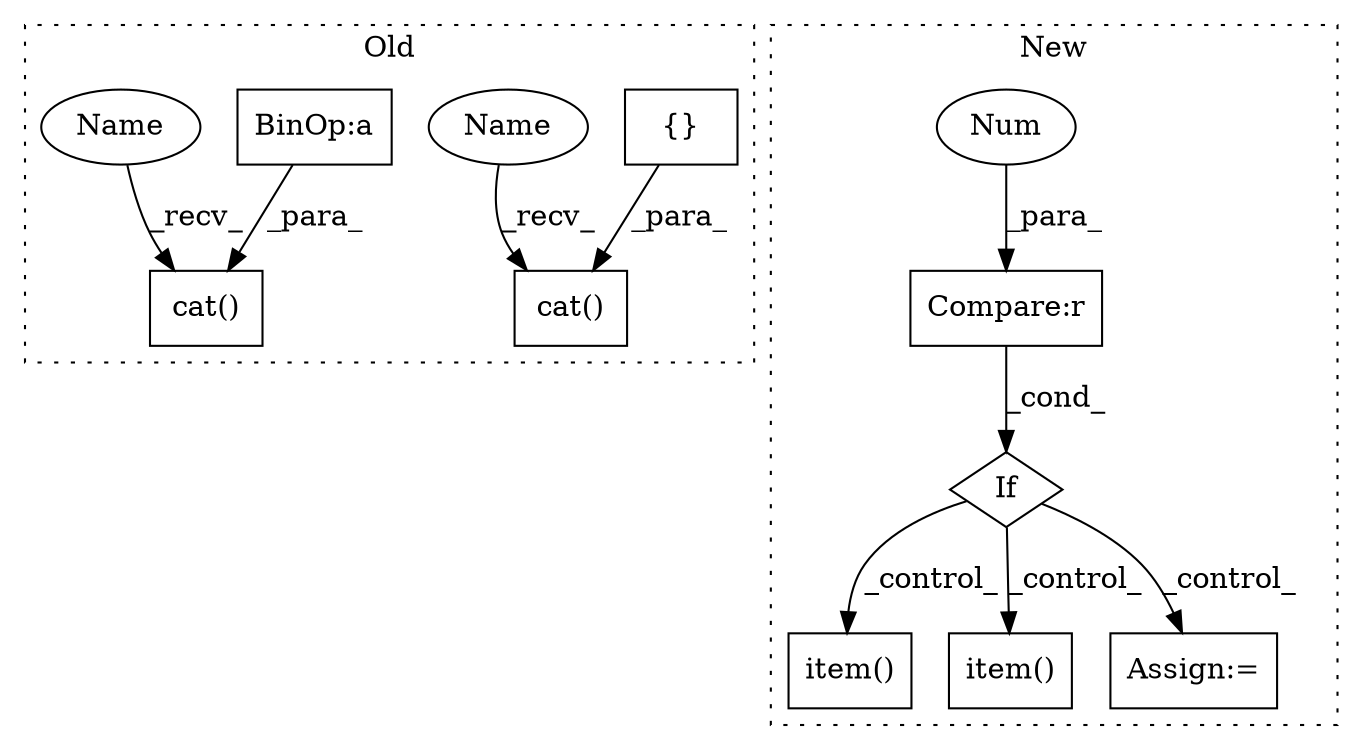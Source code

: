 digraph G {
subgraph cluster0 {
1 [label="cat()" a="75" s="16468,16535" l="19,6" shape="box"];
3 [label="cat()" a="75" s="16818,16885" l="19,6" shape="box"];
5 [label="BinOp:a" a="82" s="16502" l="3" shape="box"];
6 [label="{}" a="59" s="16855,16884" l="1,0" shape="box"];
11 [label="Name" a="87" s="16818" l="5" shape="ellipse"];
12 [label="Name" a="87" s="16468" l="5" shape="ellipse"];
label = "Old";
style="dotted";
}
subgraph cluster1 {
2 [label="item()" a="75" s="17117" l="10" shape="box"];
4 [label="If" a="96" s="16964" l="3" shape="diamond"];
7 [label="item()" a="75" s="17082" l="10" shape="box"];
8 [label="Compare:r" a="40" s="17024" l="6" shape="box"];
9 [label="Num" a="76" s="17029" l="1" shape="ellipse"];
10 [label="Assign:=" a="68" s="17053" l="3" shape="box"];
label = "New";
style="dotted";
}
4 -> 7 [label="_control_"];
4 -> 2 [label="_control_"];
4 -> 10 [label="_control_"];
5 -> 1 [label="_para_"];
6 -> 3 [label="_para_"];
8 -> 4 [label="_cond_"];
9 -> 8 [label="_para_"];
11 -> 3 [label="_recv_"];
12 -> 1 [label="_recv_"];
}